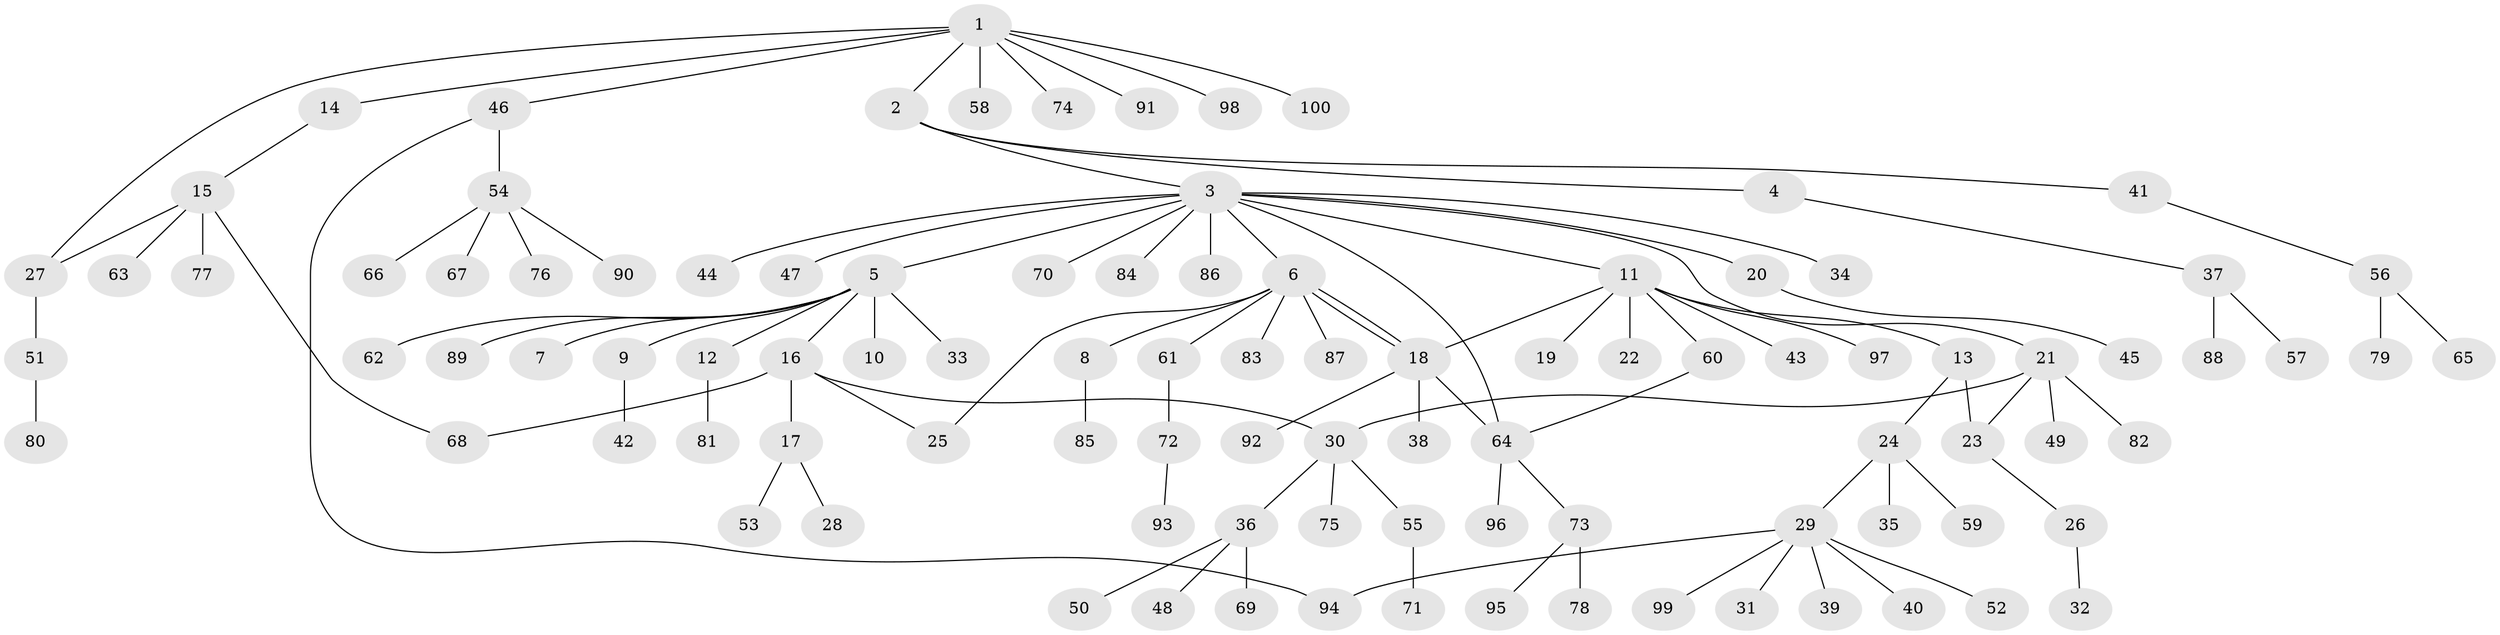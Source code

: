 // Generated by graph-tools (version 1.1) at 2025/11/02/27/25 16:11:10]
// undirected, 100 vertices, 109 edges
graph export_dot {
graph [start="1"]
  node [color=gray90,style=filled];
  1;
  2;
  3;
  4;
  5;
  6;
  7;
  8;
  9;
  10;
  11;
  12;
  13;
  14;
  15;
  16;
  17;
  18;
  19;
  20;
  21;
  22;
  23;
  24;
  25;
  26;
  27;
  28;
  29;
  30;
  31;
  32;
  33;
  34;
  35;
  36;
  37;
  38;
  39;
  40;
  41;
  42;
  43;
  44;
  45;
  46;
  47;
  48;
  49;
  50;
  51;
  52;
  53;
  54;
  55;
  56;
  57;
  58;
  59;
  60;
  61;
  62;
  63;
  64;
  65;
  66;
  67;
  68;
  69;
  70;
  71;
  72;
  73;
  74;
  75;
  76;
  77;
  78;
  79;
  80;
  81;
  82;
  83;
  84;
  85;
  86;
  87;
  88;
  89;
  90;
  91;
  92;
  93;
  94;
  95;
  96;
  97;
  98;
  99;
  100;
  1 -- 2;
  1 -- 14;
  1 -- 27;
  1 -- 46;
  1 -- 58;
  1 -- 74;
  1 -- 91;
  1 -- 98;
  1 -- 100;
  2 -- 3;
  2 -- 4;
  2 -- 41;
  3 -- 5;
  3 -- 6;
  3 -- 11;
  3 -- 20;
  3 -- 21;
  3 -- 34;
  3 -- 44;
  3 -- 47;
  3 -- 64;
  3 -- 70;
  3 -- 84;
  3 -- 86;
  4 -- 37;
  5 -- 7;
  5 -- 9;
  5 -- 10;
  5 -- 12;
  5 -- 16;
  5 -- 33;
  5 -- 62;
  5 -- 89;
  6 -- 8;
  6 -- 18;
  6 -- 18;
  6 -- 25;
  6 -- 61;
  6 -- 83;
  6 -- 87;
  8 -- 85;
  9 -- 42;
  11 -- 13;
  11 -- 18;
  11 -- 19;
  11 -- 22;
  11 -- 43;
  11 -- 60;
  11 -- 97;
  12 -- 81;
  13 -- 23;
  13 -- 24;
  14 -- 15;
  15 -- 27;
  15 -- 63;
  15 -- 68;
  15 -- 77;
  16 -- 17;
  16 -- 25;
  16 -- 30;
  16 -- 68;
  17 -- 28;
  17 -- 53;
  18 -- 38;
  18 -- 64;
  18 -- 92;
  20 -- 45;
  21 -- 23;
  21 -- 30;
  21 -- 49;
  21 -- 82;
  23 -- 26;
  24 -- 29;
  24 -- 35;
  24 -- 59;
  26 -- 32;
  27 -- 51;
  29 -- 31;
  29 -- 39;
  29 -- 40;
  29 -- 52;
  29 -- 94;
  29 -- 99;
  30 -- 36;
  30 -- 55;
  30 -- 75;
  36 -- 48;
  36 -- 50;
  36 -- 69;
  37 -- 57;
  37 -- 88;
  41 -- 56;
  46 -- 54;
  46 -- 94;
  51 -- 80;
  54 -- 66;
  54 -- 67;
  54 -- 76;
  54 -- 90;
  55 -- 71;
  56 -- 65;
  56 -- 79;
  60 -- 64;
  61 -- 72;
  64 -- 73;
  64 -- 96;
  72 -- 93;
  73 -- 78;
  73 -- 95;
}
